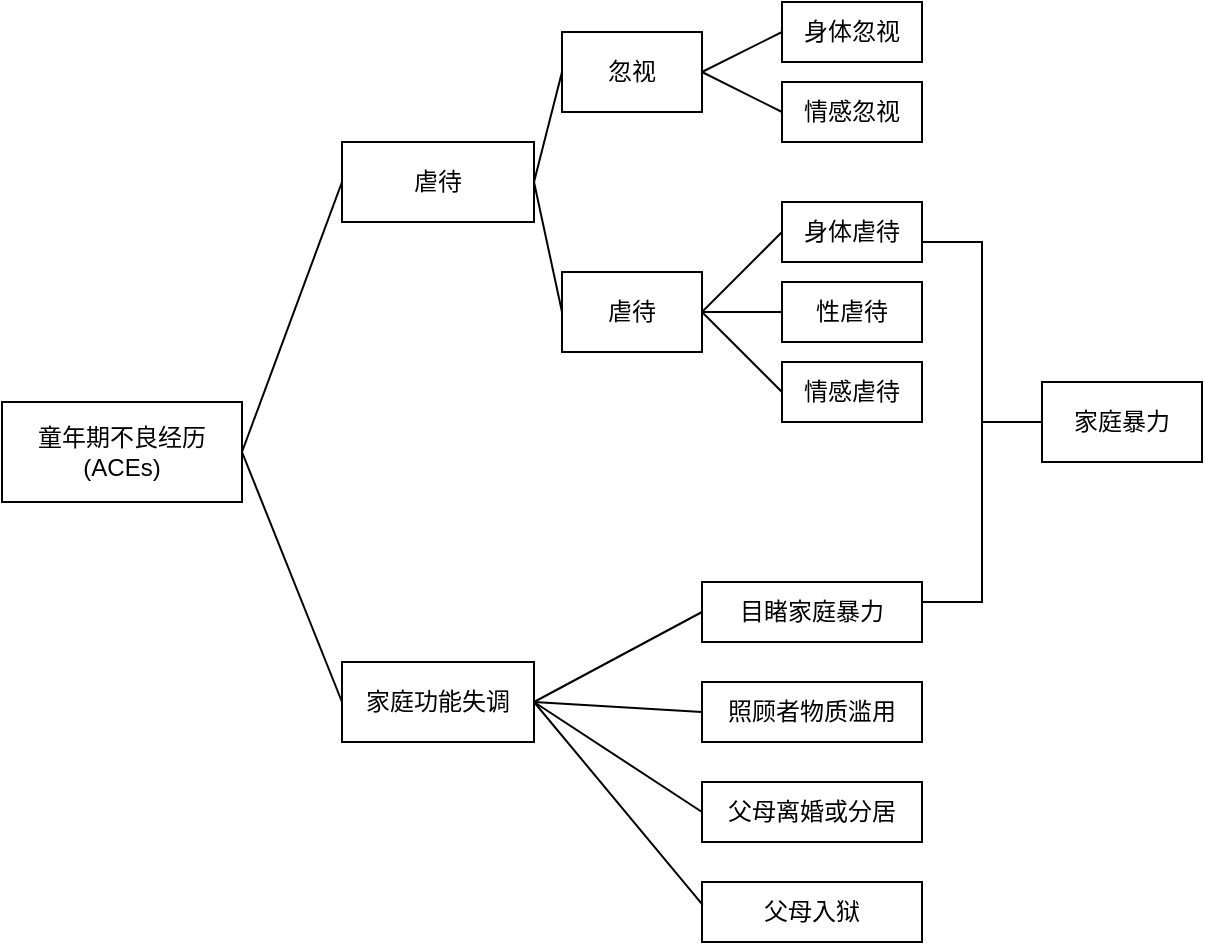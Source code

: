 <mxfile version="24.2.0" type="github">
  <diagram name="Page-1" id="ZmrI2E8jIGjipDStuWAG">
    <mxGraphModel dx="830" dy="501" grid="1" gridSize="10" guides="1" tooltips="1" connect="1" arrows="1" fold="1" page="1" pageScale="1" pageWidth="827" pageHeight="1169" math="0" shadow="0">
      <root>
        <mxCell id="0" />
        <mxCell id="1" parent="0" />
        <mxCell id="LtjJ-iYpBrT9Myh8KGnN-1" value="童年期不良经历(ACEs&lt;span style=&quot;background-color: initial;&quot;&gt;)&lt;/span&gt;" style="rounded=0;whiteSpace=wrap;html=1;" vertex="1" parent="1">
          <mxGeometry x="160" y="260" width="120" height="50" as="geometry" />
        </mxCell>
        <mxCell id="LtjJ-iYpBrT9Myh8KGnN-2" value="虐待" style="rounded=0;whiteSpace=wrap;html=1;" vertex="1" parent="1">
          <mxGeometry x="330" y="130" width="96" height="40" as="geometry" />
        </mxCell>
        <mxCell id="LtjJ-iYpBrT9Myh8KGnN-3" value="家庭功能失调" style="whiteSpace=wrap;html=1;" vertex="1" parent="1">
          <mxGeometry x="330" y="390" width="96" height="40" as="geometry" />
        </mxCell>
        <mxCell id="LtjJ-iYpBrT9Myh8KGnN-4" value="忽视" style="whiteSpace=wrap;html=1;" vertex="1" parent="1">
          <mxGeometry x="440" y="75" width="70" height="40" as="geometry" />
        </mxCell>
        <mxCell id="LtjJ-iYpBrT9Myh8KGnN-6" value="" style="endArrow=none;html=1;rounded=0;exitX=1;exitY=0.5;exitDx=0;exitDy=0;entryX=0;entryY=0.5;entryDx=0;entryDy=0;" edge="1" parent="1" source="LtjJ-iYpBrT9Myh8KGnN-2" target="LtjJ-iYpBrT9Myh8KGnN-19">
          <mxGeometry width="50" height="50" relative="1" as="geometry">
            <mxPoint x="390" y="340" as="sourcePoint" />
            <mxPoint x="440" y="250" as="targetPoint" />
          </mxGeometry>
        </mxCell>
        <mxCell id="LtjJ-iYpBrT9Myh8KGnN-7" value="" style="endArrow=none;html=1;rounded=0;exitX=1;exitY=0.5;exitDx=0;exitDy=0;entryX=0;entryY=0.5;entryDx=0;entryDy=0;" edge="1" parent="1" source="LtjJ-iYpBrT9Myh8KGnN-2" target="LtjJ-iYpBrT9Myh8KGnN-4">
          <mxGeometry width="50" height="50" relative="1" as="geometry">
            <mxPoint x="390" y="340" as="sourcePoint" />
            <mxPoint x="440" y="290" as="targetPoint" />
          </mxGeometry>
        </mxCell>
        <mxCell id="LtjJ-iYpBrT9Myh8KGnN-8" value="" style="endArrow=none;html=1;rounded=0;exitX=1;exitY=0.5;exitDx=0;exitDy=0;entryX=0;entryY=0.5;entryDx=0;entryDy=0;" edge="1" parent="1" source="LtjJ-iYpBrT9Myh8KGnN-1" target="LtjJ-iYpBrT9Myh8KGnN-3">
          <mxGeometry width="50" height="50" relative="1" as="geometry">
            <mxPoint x="390" y="340" as="sourcePoint" />
            <mxPoint x="440" y="290" as="targetPoint" />
          </mxGeometry>
        </mxCell>
        <mxCell id="LtjJ-iYpBrT9Myh8KGnN-9" value="" style="endArrow=none;html=1;rounded=0;exitX=1;exitY=0.5;exitDx=0;exitDy=0;entryX=0;entryY=0.5;entryDx=0;entryDy=0;" edge="1" parent="1" source="LtjJ-iYpBrT9Myh8KGnN-1" target="LtjJ-iYpBrT9Myh8KGnN-2">
          <mxGeometry width="50" height="50" relative="1" as="geometry">
            <mxPoint x="390" y="340" as="sourcePoint" />
            <mxPoint x="440" y="290" as="targetPoint" />
          </mxGeometry>
        </mxCell>
        <mxCell id="LtjJ-iYpBrT9Myh8KGnN-10" value="身体忽视" style="whiteSpace=wrap;html=1;" vertex="1" parent="1">
          <mxGeometry x="550" y="60" width="70" height="30" as="geometry" />
        </mxCell>
        <mxCell id="LtjJ-iYpBrT9Myh8KGnN-11" value="情感忽视" style="whiteSpace=wrap;html=1;" vertex="1" parent="1">
          <mxGeometry x="550" y="100" width="70" height="30" as="geometry" />
        </mxCell>
        <mxCell id="LtjJ-iYpBrT9Myh8KGnN-12" value="" style="endArrow=none;html=1;rounded=0;exitX=1;exitY=0.5;exitDx=0;exitDy=0;entryX=0;entryY=0.5;entryDx=0;entryDy=0;" edge="1" parent="1" source="LtjJ-iYpBrT9Myh8KGnN-4" target="LtjJ-iYpBrT9Myh8KGnN-11">
          <mxGeometry width="50" height="50" relative="1" as="geometry">
            <mxPoint x="390" y="340" as="sourcePoint" />
            <mxPoint x="440" y="290" as="targetPoint" />
          </mxGeometry>
        </mxCell>
        <mxCell id="LtjJ-iYpBrT9Myh8KGnN-13" value="" style="endArrow=none;html=1;rounded=0;exitX=1;exitY=0.5;exitDx=0;exitDy=0;entryX=0;entryY=0.5;entryDx=0;entryDy=0;" edge="1" parent="1" source="LtjJ-iYpBrT9Myh8KGnN-4" target="LtjJ-iYpBrT9Myh8KGnN-10">
          <mxGeometry width="50" height="50" relative="1" as="geometry">
            <mxPoint x="390" y="340" as="sourcePoint" />
            <mxPoint x="440" y="290" as="targetPoint" />
          </mxGeometry>
        </mxCell>
        <mxCell id="LtjJ-iYpBrT9Myh8KGnN-14" value="身体虐待" style="whiteSpace=wrap;html=1;" vertex="1" parent="1">
          <mxGeometry x="550" y="160" width="70" height="30" as="geometry" />
        </mxCell>
        <mxCell id="LtjJ-iYpBrT9Myh8KGnN-16" value="性虐待" style="whiteSpace=wrap;html=1;" vertex="1" parent="1">
          <mxGeometry x="550" y="200" width="70" height="30" as="geometry" />
        </mxCell>
        <mxCell id="LtjJ-iYpBrT9Myh8KGnN-17" value="情感虐待" style="whiteSpace=wrap;html=1;" vertex="1" parent="1">
          <mxGeometry x="550" y="240" width="70" height="30" as="geometry" />
        </mxCell>
        <mxCell id="LtjJ-iYpBrT9Myh8KGnN-19" value="虐待" style="whiteSpace=wrap;html=1;" vertex="1" parent="1">
          <mxGeometry x="440" y="195" width="70" height="40" as="geometry" />
        </mxCell>
        <mxCell id="LtjJ-iYpBrT9Myh8KGnN-20" value="" style="endArrow=none;html=1;rounded=0;exitX=1;exitY=0.5;exitDx=0;exitDy=0;entryX=0;entryY=0.5;entryDx=0;entryDy=0;" edge="1" parent="1" source="LtjJ-iYpBrT9Myh8KGnN-19" target="LtjJ-iYpBrT9Myh8KGnN-14">
          <mxGeometry width="50" height="50" relative="1" as="geometry">
            <mxPoint x="390" y="280" as="sourcePoint" />
            <mxPoint x="440" y="230" as="targetPoint" />
          </mxGeometry>
        </mxCell>
        <mxCell id="LtjJ-iYpBrT9Myh8KGnN-21" value="" style="endArrow=none;html=1;rounded=0;exitX=1;exitY=0.5;exitDx=0;exitDy=0;entryX=0;entryY=0.5;entryDx=0;entryDy=0;" edge="1" parent="1" source="LtjJ-iYpBrT9Myh8KGnN-19" target="LtjJ-iYpBrT9Myh8KGnN-16">
          <mxGeometry width="50" height="50" relative="1" as="geometry">
            <mxPoint x="390" y="280" as="sourcePoint" />
            <mxPoint x="440" y="230" as="targetPoint" />
          </mxGeometry>
        </mxCell>
        <mxCell id="LtjJ-iYpBrT9Myh8KGnN-22" value="" style="endArrow=none;html=1;rounded=0;entryX=1;entryY=0.5;entryDx=0;entryDy=0;exitX=0;exitY=0.5;exitDx=0;exitDy=0;" edge="1" parent="1" source="LtjJ-iYpBrT9Myh8KGnN-17" target="LtjJ-iYpBrT9Myh8KGnN-19">
          <mxGeometry width="50" height="50" relative="1" as="geometry">
            <mxPoint x="390" y="280" as="sourcePoint" />
            <mxPoint x="440" y="230" as="targetPoint" />
          </mxGeometry>
        </mxCell>
        <mxCell id="LtjJ-iYpBrT9Myh8KGnN-26" value="目睹家庭暴力" style="whiteSpace=wrap;html=1;" vertex="1" parent="1">
          <mxGeometry x="510" y="350" width="110" height="30" as="geometry" />
        </mxCell>
        <mxCell id="LtjJ-iYpBrT9Myh8KGnN-27" value="照顾者物质滥用" style="whiteSpace=wrap;html=1;" vertex="1" parent="1">
          <mxGeometry x="510" y="400" width="110" height="30" as="geometry" />
        </mxCell>
        <mxCell id="LtjJ-iYpBrT9Myh8KGnN-28" value="父母离婚或分居" style="whiteSpace=wrap;html=1;" vertex="1" parent="1">
          <mxGeometry x="510" y="450" width="110" height="30" as="geometry" />
        </mxCell>
        <mxCell id="LtjJ-iYpBrT9Myh8KGnN-29" value="父母入狱" style="whiteSpace=wrap;html=1;" vertex="1" parent="1">
          <mxGeometry x="510" y="500" width="110" height="30" as="geometry" />
        </mxCell>
        <mxCell id="LtjJ-iYpBrT9Myh8KGnN-31" value="" style="endArrow=none;html=1;rounded=0;entryX=0;entryY=0.5;entryDx=0;entryDy=0;exitX=1;exitY=0.5;exitDx=0;exitDy=0;" edge="1" parent="1" source="LtjJ-iYpBrT9Myh8KGnN-3" target="LtjJ-iYpBrT9Myh8KGnN-26">
          <mxGeometry width="50" height="50" relative="1" as="geometry">
            <mxPoint x="410" y="380" as="sourcePoint" />
            <mxPoint x="440" y="350" as="targetPoint" />
          </mxGeometry>
        </mxCell>
        <mxCell id="LtjJ-iYpBrT9Myh8KGnN-32" value="" style="endArrow=none;html=1;rounded=0;entryX=0;entryY=0.5;entryDx=0;entryDy=0;exitX=1;exitY=0.5;exitDx=0;exitDy=0;" edge="1" parent="1" source="LtjJ-iYpBrT9Myh8KGnN-3" target="LtjJ-iYpBrT9Myh8KGnN-27">
          <mxGeometry width="50" height="50" relative="1" as="geometry">
            <mxPoint x="580" y="430" as="sourcePoint" />
            <mxPoint x="440" y="350" as="targetPoint" />
          </mxGeometry>
        </mxCell>
        <mxCell id="LtjJ-iYpBrT9Myh8KGnN-33" value="" style="endArrow=none;html=1;rounded=0;exitX=0;exitY=0.5;exitDx=0;exitDy=0;entryX=1;entryY=0.5;entryDx=0;entryDy=0;" edge="1" parent="1" source="LtjJ-iYpBrT9Myh8KGnN-28" target="LtjJ-iYpBrT9Myh8KGnN-3">
          <mxGeometry width="50" height="50" relative="1" as="geometry">
            <mxPoint x="390" y="400" as="sourcePoint" />
            <mxPoint x="420" y="430" as="targetPoint" />
          </mxGeometry>
        </mxCell>
        <mxCell id="LtjJ-iYpBrT9Myh8KGnN-34" value="" style="endArrow=none;html=1;rounded=0;exitX=0.003;exitY=0.381;exitDx=0;exitDy=0;exitPerimeter=0;entryX=1;entryY=0.5;entryDx=0;entryDy=0;" edge="1" parent="1" source="LtjJ-iYpBrT9Myh8KGnN-29" target="LtjJ-iYpBrT9Myh8KGnN-3">
          <mxGeometry width="50" height="50" relative="1" as="geometry">
            <mxPoint x="390" y="400" as="sourcePoint" />
            <mxPoint x="410" y="380" as="targetPoint" />
          </mxGeometry>
        </mxCell>
        <mxCell id="LtjJ-iYpBrT9Myh8KGnN-36" value="家庭暴力" style="rounded=0;whiteSpace=wrap;html=1;" vertex="1" parent="1">
          <mxGeometry x="680" y="250" width="80" height="40" as="geometry" />
        </mxCell>
        <mxCell id="LtjJ-iYpBrT9Myh8KGnN-41" value="" style="strokeWidth=1;html=1;shape=mxgraph.flowchart.annotation_2;align=left;labelPosition=right;pointerEvents=1;direction=west;" vertex="1" parent="1">
          <mxGeometry x="620" y="180" width="60" height="180" as="geometry" />
        </mxCell>
      </root>
    </mxGraphModel>
  </diagram>
</mxfile>

